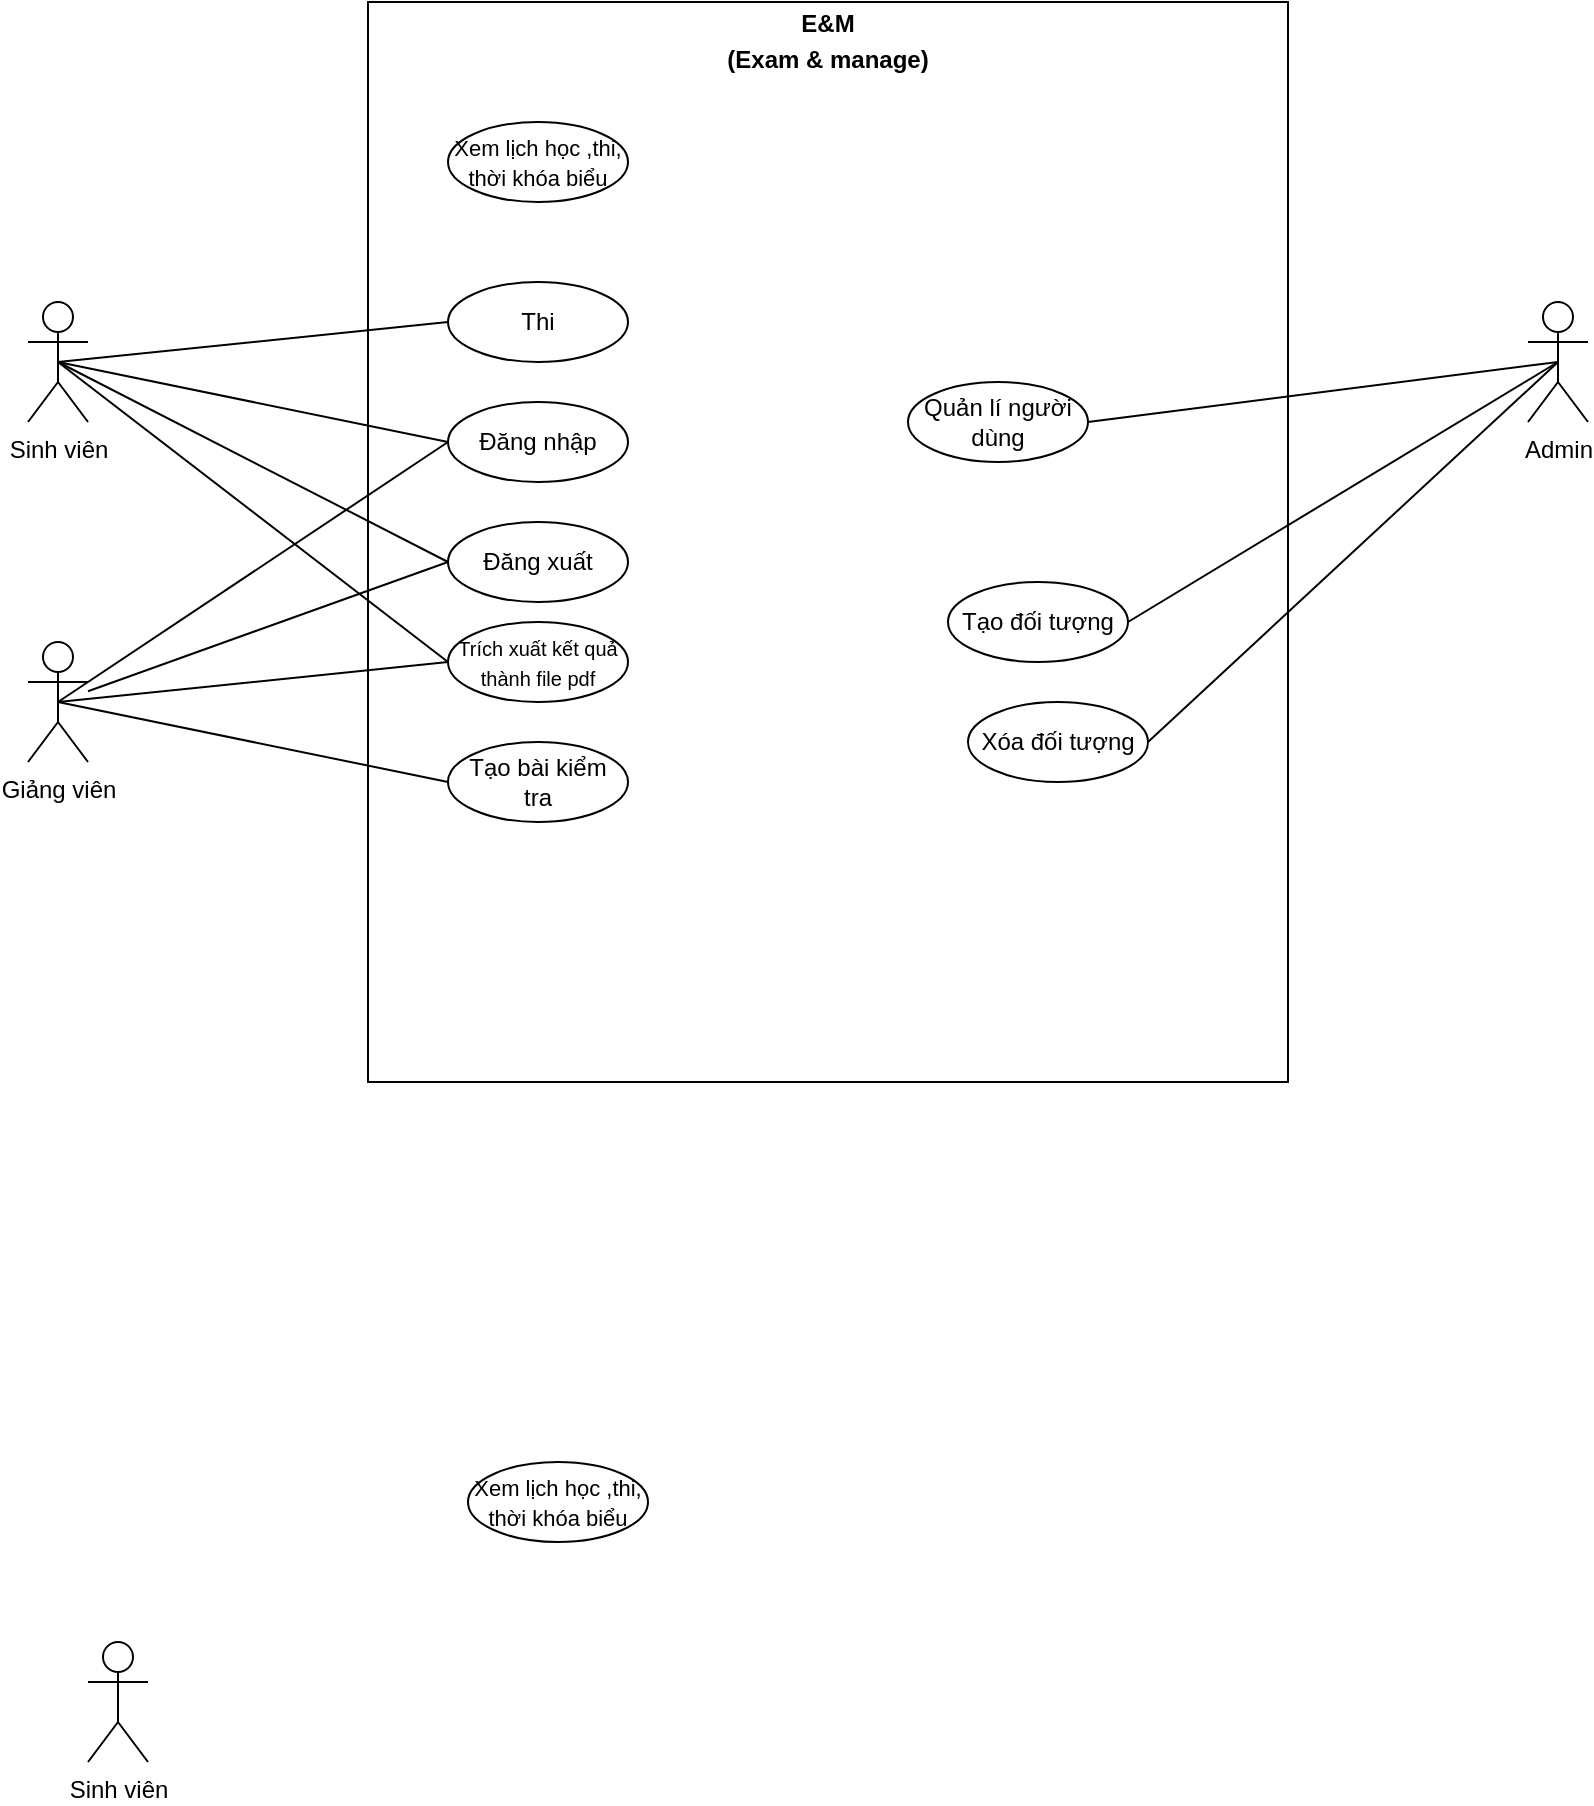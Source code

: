 <mxfile version="20.8.20" type="github">
  <diagram name="Trang-1" id="g-sE_o_tMRhYuUjUanBY">
    <mxGraphModel dx="1290" dy="573" grid="1" gridSize="10" guides="1" tooltips="1" connect="1" arrows="1" fold="1" page="1" pageScale="1" pageWidth="850" pageHeight="1100" math="0" shadow="0">
      <root>
        <mxCell id="0" />
        <mxCell id="1" parent="0" />
        <mxCell id="FMET1eLDLGnvmdmq2ldW-1" value="Sinh viên" style="shape=umlActor;verticalLabelPosition=bottom;verticalAlign=top;html=1;outlineConnect=0;" vertex="1" parent="1">
          <mxGeometry x="50" y="260" width="30" height="60" as="geometry" />
        </mxCell>
        <mxCell id="FMET1eLDLGnvmdmq2ldW-2" value="Giảng viên" style="shape=umlActor;verticalLabelPosition=bottom;verticalAlign=top;html=1;outlineConnect=0;" vertex="1" parent="1">
          <mxGeometry x="50" y="430" width="30" height="60" as="geometry" />
        </mxCell>
        <mxCell id="FMET1eLDLGnvmdmq2ldW-3" value="Admin" style="shape=umlActor;verticalLabelPosition=bottom;verticalAlign=top;html=1;outlineConnect=0;" vertex="1" parent="1">
          <mxGeometry x="800" y="260" width="30" height="60" as="geometry" />
        </mxCell>
        <mxCell id="FMET1eLDLGnvmdmq2ldW-11" value="&lt;p style=&quot;margin:0px;margin-top:4px;text-align:center;&quot;&gt;&lt;b&gt;E&amp;amp;M&lt;/b&gt;&lt;/p&gt;&lt;p style=&quot;margin:0px;margin-top:4px;text-align:center;&quot;&gt;&lt;b&gt;(Exam &amp;amp; manage)&lt;/b&gt;&lt;/p&gt;&lt;div style=&quot;height:2px;&quot;&gt;&lt;/div&gt;" style="verticalAlign=top;align=left;overflow=fill;fontSize=12;fontFamily=Helvetica;html=1;" vertex="1" parent="1">
          <mxGeometry x="220" y="110" width="460" height="540" as="geometry" />
        </mxCell>
        <mxCell id="FMET1eLDLGnvmdmq2ldW-13" value="Đăng nhập" style="ellipse;whiteSpace=wrap;html=1;" vertex="1" parent="1">
          <mxGeometry x="260" y="310" width="90" height="40" as="geometry" />
        </mxCell>
        <mxCell id="FMET1eLDLGnvmdmq2ldW-16" value="" style="endArrow=none;html=1;rounded=0;exitX=0.5;exitY=0.5;exitDx=0;exitDy=0;exitPerimeter=0;entryX=0;entryY=0.5;entryDx=0;entryDy=0;" edge="1" parent="1" source="FMET1eLDLGnvmdmq2ldW-1" target="FMET1eLDLGnvmdmq2ldW-13">
          <mxGeometry relative="1" as="geometry">
            <mxPoint x="410" y="380" as="sourcePoint" />
            <mxPoint x="570" y="380" as="targetPoint" />
          </mxGeometry>
        </mxCell>
        <mxCell id="FMET1eLDLGnvmdmq2ldW-19" value="Đăng xuất" style="ellipse;whiteSpace=wrap;html=1;" vertex="1" parent="1">
          <mxGeometry x="260" y="370" width="90" height="40" as="geometry" />
        </mxCell>
        <mxCell id="FMET1eLDLGnvmdmq2ldW-20" value="Tạo bài kiểm &lt;br&gt;tra" style="ellipse;whiteSpace=wrap;html=1;" vertex="1" parent="1">
          <mxGeometry x="260" y="480" width="90" height="40" as="geometry" />
        </mxCell>
        <mxCell id="FMET1eLDLGnvmdmq2ldW-21" value="Quản lí người dùng" style="ellipse;whiteSpace=wrap;html=1;" vertex="1" parent="1">
          <mxGeometry x="490" y="300" width="90" height="40" as="geometry" />
        </mxCell>
        <mxCell id="FMET1eLDLGnvmdmq2ldW-22" value="Tạo đối tượng" style="ellipse;whiteSpace=wrap;html=1;" vertex="1" parent="1">
          <mxGeometry x="510" y="400" width="90" height="40" as="geometry" />
        </mxCell>
        <mxCell id="FMET1eLDLGnvmdmq2ldW-23" value="Xóa đối tượng" style="ellipse;whiteSpace=wrap;html=1;" vertex="1" parent="1">
          <mxGeometry x="520" y="460" width="90" height="40" as="geometry" />
        </mxCell>
        <mxCell id="FMET1eLDLGnvmdmq2ldW-25" value="&lt;font style=&quot;font-size: 10px;&quot;&gt;Trích xuất kết quả thành file pdf&lt;/font&gt;" style="ellipse;whiteSpace=wrap;html=1;" vertex="1" parent="1">
          <mxGeometry x="260" y="420" width="90" height="40" as="geometry" />
        </mxCell>
        <mxCell id="FMET1eLDLGnvmdmq2ldW-26" value="" style="endArrow=none;html=1;rounded=0;exitX=0.5;exitY=0.5;exitDx=0;exitDy=0;exitPerimeter=0;entryX=0;entryY=0.5;entryDx=0;entryDy=0;" edge="1" parent="1" source="FMET1eLDLGnvmdmq2ldW-1" target="FMET1eLDLGnvmdmq2ldW-25">
          <mxGeometry relative="1" as="geometry">
            <mxPoint x="115" y="180" as="sourcePoint" />
            <mxPoint x="270" y="190" as="targetPoint" />
          </mxGeometry>
        </mxCell>
        <mxCell id="FMET1eLDLGnvmdmq2ldW-27" value="" style="endArrow=none;html=1;rounded=0;exitX=0.5;exitY=0.5;exitDx=0;exitDy=0;exitPerimeter=0;entryX=0;entryY=0.5;entryDx=0;entryDy=0;" edge="1" parent="1" source="FMET1eLDLGnvmdmq2ldW-2" target="FMET1eLDLGnvmdmq2ldW-25">
          <mxGeometry relative="1" as="geometry">
            <mxPoint x="125" y="190" as="sourcePoint" />
            <mxPoint x="280" y="200" as="targetPoint" />
          </mxGeometry>
        </mxCell>
        <mxCell id="FMET1eLDLGnvmdmq2ldW-28" value="" style="endArrow=none;html=1;rounded=0;exitX=0.5;exitY=0.5;exitDx=0;exitDy=0;exitPerimeter=0;entryX=0;entryY=0.5;entryDx=0;entryDy=0;" edge="1" parent="1" source="FMET1eLDLGnvmdmq2ldW-2" target="FMET1eLDLGnvmdmq2ldW-13">
          <mxGeometry relative="1" as="geometry">
            <mxPoint x="135" y="200" as="sourcePoint" />
            <mxPoint x="290" y="210" as="targetPoint" />
          </mxGeometry>
        </mxCell>
        <mxCell id="FMET1eLDLGnvmdmq2ldW-29" value="" style="endArrow=none;html=1;rounded=0;exitX=0.5;exitY=0.5;exitDx=0;exitDy=0;exitPerimeter=0;entryX=0;entryY=0.5;entryDx=0;entryDy=0;" edge="1" parent="1" source="FMET1eLDLGnvmdmq2ldW-1" target="FMET1eLDLGnvmdmq2ldW-19">
          <mxGeometry relative="1" as="geometry">
            <mxPoint x="145" y="210" as="sourcePoint" />
            <mxPoint x="300" y="220" as="targetPoint" />
          </mxGeometry>
        </mxCell>
        <mxCell id="FMET1eLDLGnvmdmq2ldW-30" value="" style="endArrow=none;html=1;rounded=0;entryX=0;entryY=0.5;entryDx=0;entryDy=0;" edge="1" parent="1" source="FMET1eLDLGnvmdmq2ldW-2" target="FMET1eLDLGnvmdmq2ldW-19">
          <mxGeometry relative="1" as="geometry">
            <mxPoint x="155" y="220" as="sourcePoint" />
            <mxPoint x="310" y="230" as="targetPoint" />
          </mxGeometry>
        </mxCell>
        <mxCell id="FMET1eLDLGnvmdmq2ldW-31" value="" style="endArrow=none;html=1;rounded=0;exitX=1;exitY=0.5;exitDx=0;exitDy=0;entryX=0.5;entryY=0.5;entryDx=0;entryDy=0;entryPerimeter=0;" edge="1" parent="1" source="FMET1eLDLGnvmdmq2ldW-21" target="FMET1eLDLGnvmdmq2ldW-3">
          <mxGeometry relative="1" as="geometry">
            <mxPoint x="165" y="230" as="sourcePoint" />
            <mxPoint x="320" y="240" as="targetPoint" />
          </mxGeometry>
        </mxCell>
        <mxCell id="FMET1eLDLGnvmdmq2ldW-32" value="Thi" style="ellipse;whiteSpace=wrap;html=1;" vertex="1" parent="1">
          <mxGeometry x="260" y="250" width="90" height="40" as="geometry" />
        </mxCell>
        <mxCell id="FMET1eLDLGnvmdmq2ldW-34" value="" style="endArrow=none;html=1;rounded=0;exitX=0;exitY=0.5;exitDx=0;exitDy=0;entryX=0.5;entryY=0.5;entryDx=0;entryDy=0;entryPerimeter=0;" edge="1" parent="1" source="FMET1eLDLGnvmdmq2ldW-20" target="FMET1eLDLGnvmdmq2ldW-2">
          <mxGeometry relative="1" as="geometry">
            <mxPoint x="590" y="330" as="sourcePoint" />
            <mxPoint x="825" y="300" as="targetPoint" />
          </mxGeometry>
        </mxCell>
        <mxCell id="FMET1eLDLGnvmdmq2ldW-35" value="" style="endArrow=none;html=1;rounded=0;exitX=0;exitY=0.5;exitDx=0;exitDy=0;entryX=0.5;entryY=0.5;entryDx=0;entryDy=0;entryPerimeter=0;" edge="1" parent="1" source="FMET1eLDLGnvmdmq2ldW-32" target="FMET1eLDLGnvmdmq2ldW-1">
          <mxGeometry relative="1" as="geometry">
            <mxPoint x="600" y="340" as="sourcePoint" />
            <mxPoint x="835" y="310" as="targetPoint" />
          </mxGeometry>
        </mxCell>
        <mxCell id="FMET1eLDLGnvmdmq2ldW-36" value="" style="endArrow=none;html=1;rounded=0;exitX=1;exitY=0.5;exitDx=0;exitDy=0;entryX=0.5;entryY=0.5;entryDx=0;entryDy=0;entryPerimeter=0;" edge="1" parent="1" source="FMET1eLDLGnvmdmq2ldW-22" target="FMET1eLDLGnvmdmq2ldW-3">
          <mxGeometry relative="1" as="geometry">
            <mxPoint x="610" y="350" as="sourcePoint" />
            <mxPoint x="845" y="320" as="targetPoint" />
          </mxGeometry>
        </mxCell>
        <mxCell id="FMET1eLDLGnvmdmq2ldW-37" value="" style="endArrow=none;html=1;rounded=0;exitX=1;exitY=0.5;exitDx=0;exitDy=0;entryX=0.5;entryY=0.5;entryDx=0;entryDy=0;entryPerimeter=0;" edge="1" parent="1" source="FMET1eLDLGnvmdmq2ldW-23" target="FMET1eLDLGnvmdmq2ldW-3">
          <mxGeometry relative="1" as="geometry">
            <mxPoint x="620" y="360" as="sourcePoint" />
            <mxPoint x="855" y="330" as="targetPoint" />
          </mxGeometry>
        </mxCell>
        <mxCell id="FMET1eLDLGnvmdmq2ldW-40" value="&lt;font style=&quot;font-size: 11px;&quot;&gt;Xem lịch học ,thi, thời khóa biểu&lt;/font&gt;" style="ellipse;whiteSpace=wrap;html=1;" vertex="1" parent="1">
          <mxGeometry x="260" y="170" width="90" height="40" as="geometry" />
        </mxCell>
        <mxCell id="FMET1eLDLGnvmdmq2ldW-43" value="Sinh viên" style="shape=umlActor;verticalLabelPosition=bottom;verticalAlign=top;html=1;outlineConnect=0;" vertex="1" parent="1">
          <mxGeometry x="80" y="930" width="30" height="60" as="geometry" />
        </mxCell>
        <mxCell id="FMET1eLDLGnvmdmq2ldW-44" value="&lt;font style=&quot;font-size: 11px;&quot;&gt;Xem lịch học ,thi, thời khóa biểu&lt;/font&gt;" style="ellipse;whiteSpace=wrap;html=1;" vertex="1" parent="1">
          <mxGeometry x="270" y="840" width="90" height="40" as="geometry" />
        </mxCell>
      </root>
    </mxGraphModel>
  </diagram>
</mxfile>
